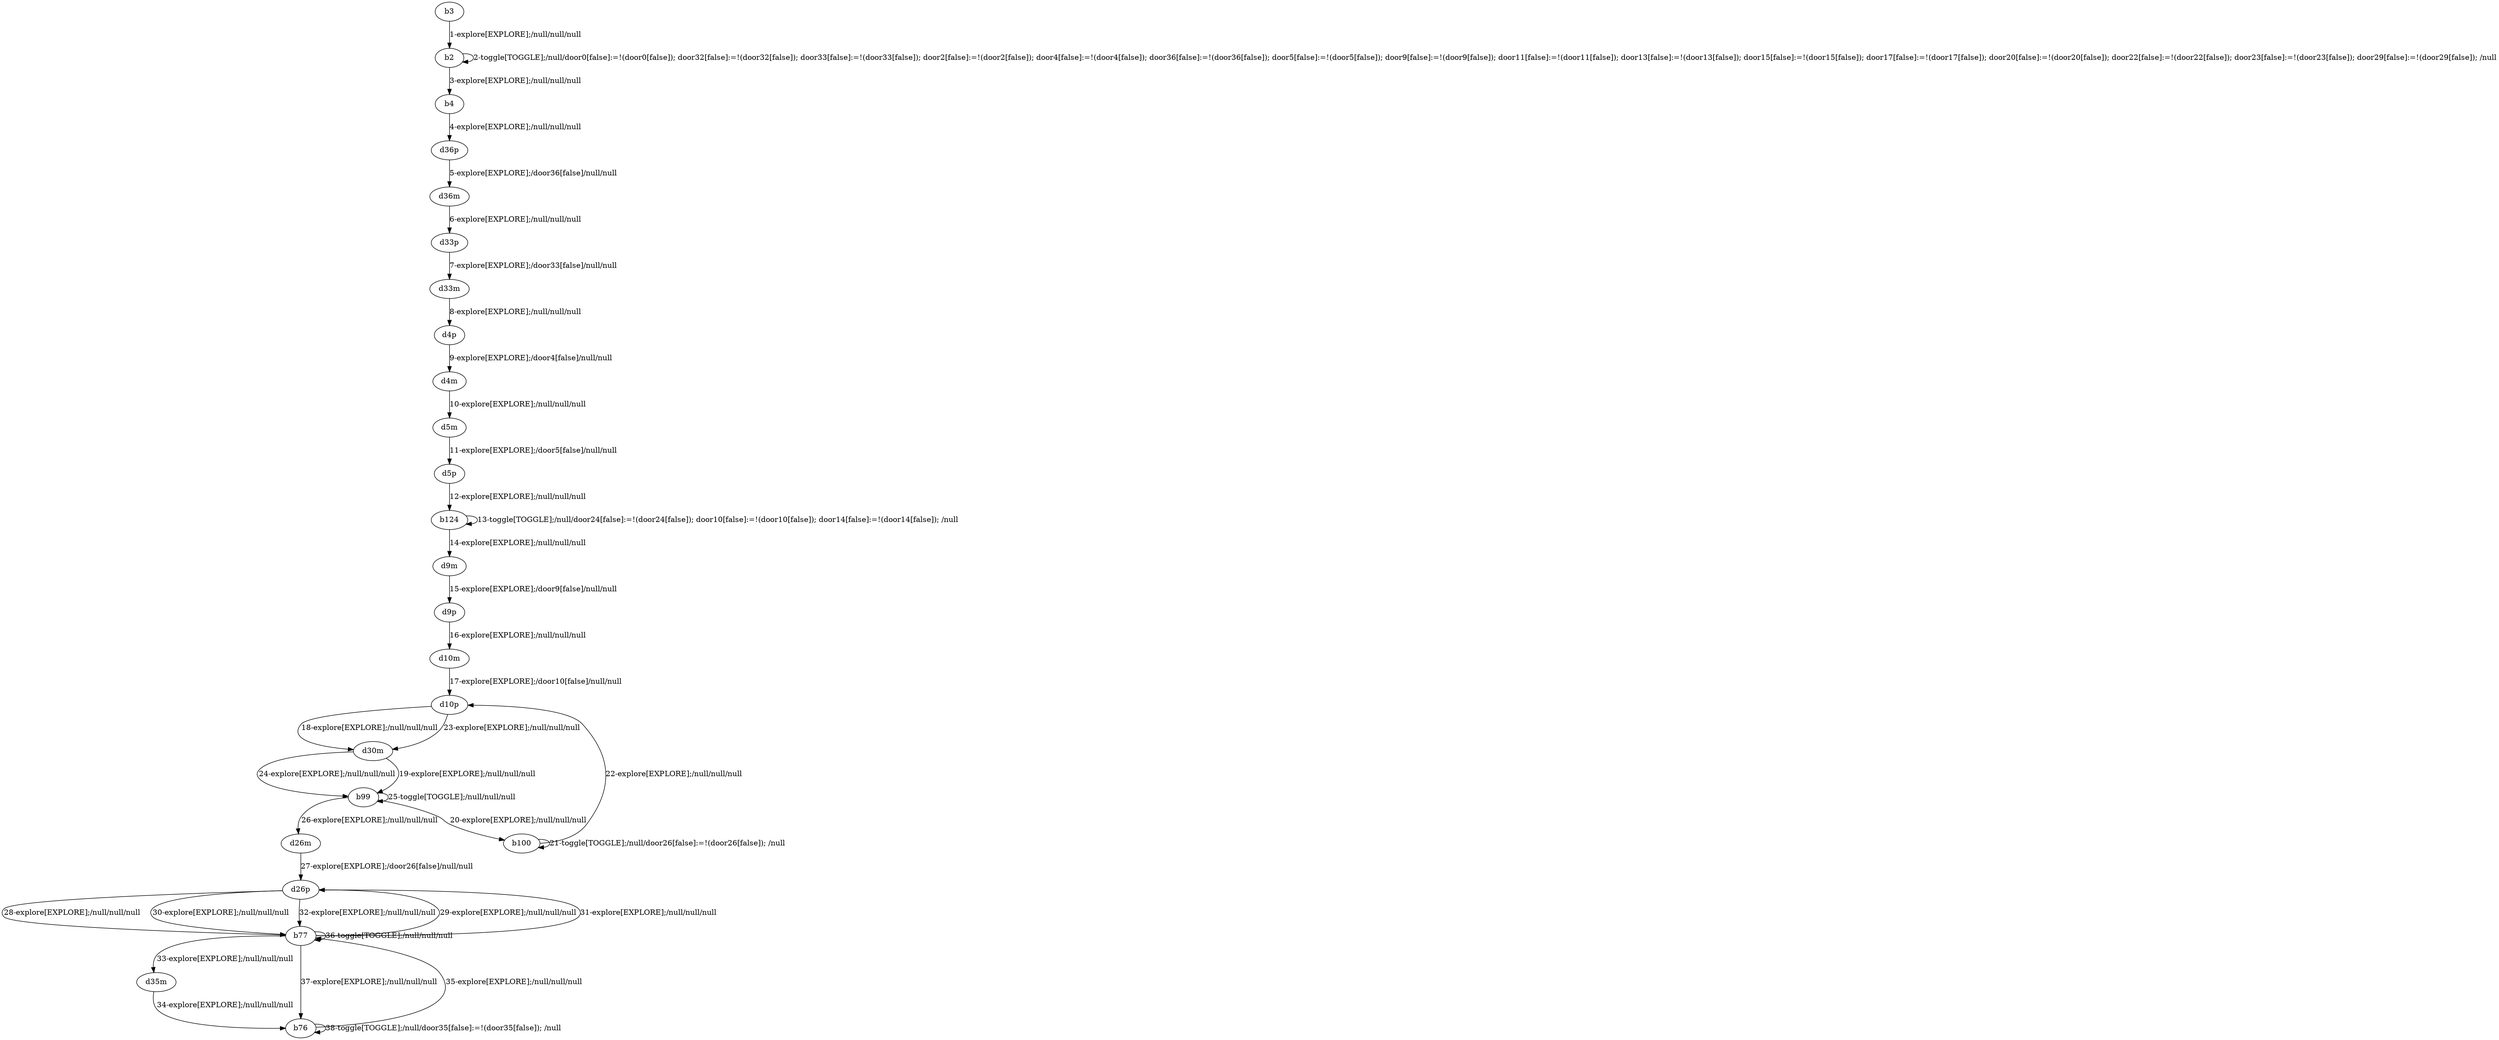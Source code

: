 # Total number of goals covered by this test: 2
# b76 --> b76
# b77 --> b76

digraph g {
"b3" -> "b2" [label = "1-explore[EXPLORE];/null/null/null"];
"b2" -> "b2" [label = "2-toggle[TOGGLE];/null/door0[false]:=!(door0[false]); door32[false]:=!(door32[false]); door33[false]:=!(door33[false]); door2[false]:=!(door2[false]); door4[false]:=!(door4[false]); door36[false]:=!(door36[false]); door5[false]:=!(door5[false]); door9[false]:=!(door9[false]); door11[false]:=!(door11[false]); door13[false]:=!(door13[false]); door15[false]:=!(door15[false]); door17[false]:=!(door17[false]); door20[false]:=!(door20[false]); door22[false]:=!(door22[false]); door23[false]:=!(door23[false]); door29[false]:=!(door29[false]); /null"];
"b2" -> "b4" [label = "3-explore[EXPLORE];/null/null/null"];
"b4" -> "d36p" [label = "4-explore[EXPLORE];/null/null/null"];
"d36p" -> "d36m" [label = "5-explore[EXPLORE];/door36[false]/null/null"];
"d36m" -> "d33p" [label = "6-explore[EXPLORE];/null/null/null"];
"d33p" -> "d33m" [label = "7-explore[EXPLORE];/door33[false]/null/null"];
"d33m" -> "d4p" [label = "8-explore[EXPLORE];/null/null/null"];
"d4p" -> "d4m" [label = "9-explore[EXPLORE];/door4[false]/null/null"];
"d4m" -> "d5m" [label = "10-explore[EXPLORE];/null/null/null"];
"d5m" -> "d5p" [label = "11-explore[EXPLORE];/door5[false]/null/null"];
"d5p" -> "b124" [label = "12-explore[EXPLORE];/null/null/null"];
"b124" -> "b124" [label = "13-toggle[TOGGLE];/null/door24[false]:=!(door24[false]); door10[false]:=!(door10[false]); door14[false]:=!(door14[false]); /null"];
"b124" -> "d9m" [label = "14-explore[EXPLORE];/null/null/null"];
"d9m" -> "d9p" [label = "15-explore[EXPLORE];/door9[false]/null/null"];
"d9p" -> "d10m" [label = "16-explore[EXPLORE];/null/null/null"];
"d10m" -> "d10p" [label = "17-explore[EXPLORE];/door10[false]/null/null"];
"d10p" -> "d30m" [label = "18-explore[EXPLORE];/null/null/null"];
"d30m" -> "b99" [label = "19-explore[EXPLORE];/null/null/null"];
"b99" -> "b100" [label = "20-explore[EXPLORE];/null/null/null"];
"b100" -> "b100" [label = "21-toggle[TOGGLE];/null/door26[false]:=!(door26[false]); /null"];
"b100" -> "d10p" [label = "22-explore[EXPLORE];/null/null/null"];
"d10p" -> "d30m" [label = "23-explore[EXPLORE];/null/null/null"];
"d30m" -> "b99" [label = "24-explore[EXPLORE];/null/null/null"];
"b99" -> "b99" [label = "25-toggle[TOGGLE];/null/null/null"];
"b99" -> "d26m" [label = "26-explore[EXPLORE];/null/null/null"];
"d26m" -> "d26p" [label = "27-explore[EXPLORE];/door26[false]/null/null"];
"d26p" -> "b77" [label = "28-explore[EXPLORE];/null/null/null"];
"b77" -> "d26p" [label = "29-explore[EXPLORE];/null/null/null"];
"d26p" -> "b77" [label = "30-explore[EXPLORE];/null/null/null"];
"b77" -> "d26p" [label = "31-explore[EXPLORE];/null/null/null"];
"d26p" -> "b77" [label = "32-explore[EXPLORE];/null/null/null"];
"b77" -> "d35m" [label = "33-explore[EXPLORE];/null/null/null"];
"d35m" -> "b76" [label = "34-explore[EXPLORE];/null/null/null"];
"b76" -> "b77" [label = "35-explore[EXPLORE];/null/null/null"];
"b77" -> "b77" [label = "36-toggle[TOGGLE];/null/null/null"];
"b77" -> "b76" [label = "37-explore[EXPLORE];/null/null/null"];
"b76" -> "b76" [label = "38-toggle[TOGGLE];/null/door35[false]:=!(door35[false]); /null"];
}